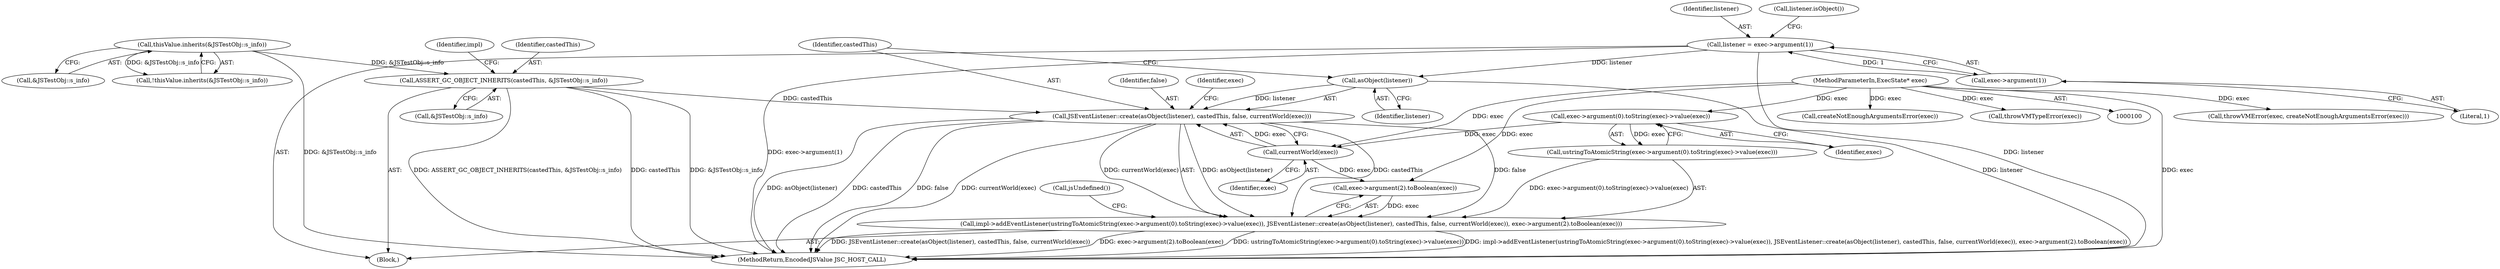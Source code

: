 digraph "0_Chrome_b944f670bb7a8a919daac497a4ea0536c954c201_24@API" {
"1000151" [label="(Call,JSEventListener::create(asObject(listener), castedThis, false, currentWorld(exec)))"];
"1000152" [label="(Call,asObject(listener))"];
"1000137" [label="(Call,listener = exec->argument(1))"];
"1000139" [label="(Call,exec->argument(1))"];
"1000117" [label="(Call,ASSERT_GC_OBJECT_INHERITS(castedThis, &JSTestObj::s_info))"];
"1000109" [label="(Call,thisValue.inherits(&JSTestObj::s_info))"];
"1000156" [label="(Call,currentWorld(exec))"];
"1000149" [label="(Call,exec->argument(0).toString(exec)->value(exec))"];
"1000101" [label="(MethodParameterIn,ExecState* exec)"];
"1000147" [label="(Call,impl->addEventListener(ustringToAtomicString(exec->argument(0).toString(exec)->value(exec)), JSEventListener::create(asObject(listener), castedThis, false, currentWorld(exec)), exec->argument(2).toBoolean(exec)))"];
"1000119" [label="(Call,&JSTestObj::s_info)"];
"1000157" [label="(Identifier,exec)"];
"1000138" [label="(Identifier,listener)"];
"1000150" [label="(Identifier,exec)"];
"1000156" [label="(Call,currentWorld(exec))"];
"1000163" [label="(MethodReturn,EncodedJSValue JSC_HOST_CALL)"];
"1000158" [label="(Call,exec->argument(2).toBoolean(exec))"];
"1000132" [label="(Call,throwVMError(exec, createNotEnoughArgumentsError(exec)))"];
"1000155" [label="(Identifier,false)"];
"1000162" [label="(Call,jsUndefined())"];
"1000108" [label="(Call,!thisValue.inherits(&JSTestObj::s_info))"];
"1000148" [label="(Call,ustringToAtomicString(exec->argument(0).toString(exec)->value(exec)))"];
"1000109" [label="(Call,thisValue.inherits(&JSTestObj::s_info))"];
"1000143" [label="(Call,listener.isObject())"];
"1000140" [label="(Literal,1)"];
"1000154" [label="(Identifier,castedThis)"];
"1000134" [label="(Call,createNotEnoughArgumentsError(exec))"];
"1000159" [label="(Identifier,exec)"];
"1000149" [label="(Call,exec->argument(0).toString(exec)->value(exec))"];
"1000110" [label="(Call,&JSTestObj::s_info)"];
"1000102" [label="(Block,)"];
"1000113" [label="(Call,throwVMTypeError(exec))"];
"1000153" [label="(Identifier,listener)"];
"1000147" [label="(Call,impl->addEventListener(ustringToAtomicString(exec->argument(0).toString(exec)->value(exec)), JSEventListener::create(asObject(listener), castedThis, false, currentWorld(exec)), exec->argument(2).toBoolean(exec)))"];
"1000151" [label="(Call,JSEventListener::create(asObject(listener), castedThis, false, currentWorld(exec)))"];
"1000101" [label="(MethodParameterIn,ExecState* exec)"];
"1000152" [label="(Call,asObject(listener))"];
"1000139" [label="(Call,exec->argument(1))"];
"1000118" [label="(Identifier,castedThis)"];
"1000137" [label="(Call,listener = exec->argument(1))"];
"1000123" [label="(Identifier,impl)"];
"1000117" [label="(Call,ASSERT_GC_OBJECT_INHERITS(castedThis, &JSTestObj::s_info))"];
"1000151" -> "1000147"  [label="AST: "];
"1000151" -> "1000156"  [label="CFG: "];
"1000152" -> "1000151"  [label="AST: "];
"1000154" -> "1000151"  [label="AST: "];
"1000155" -> "1000151"  [label="AST: "];
"1000156" -> "1000151"  [label="AST: "];
"1000159" -> "1000151"  [label="CFG: "];
"1000151" -> "1000163"  [label="DDG: asObject(listener)"];
"1000151" -> "1000163"  [label="DDG: castedThis"];
"1000151" -> "1000163"  [label="DDG: false"];
"1000151" -> "1000163"  [label="DDG: currentWorld(exec)"];
"1000151" -> "1000147"  [label="DDG: asObject(listener)"];
"1000151" -> "1000147"  [label="DDG: castedThis"];
"1000151" -> "1000147"  [label="DDG: false"];
"1000151" -> "1000147"  [label="DDG: currentWorld(exec)"];
"1000152" -> "1000151"  [label="DDG: listener"];
"1000117" -> "1000151"  [label="DDG: castedThis"];
"1000156" -> "1000151"  [label="DDG: exec"];
"1000152" -> "1000153"  [label="CFG: "];
"1000153" -> "1000152"  [label="AST: "];
"1000154" -> "1000152"  [label="CFG: "];
"1000152" -> "1000163"  [label="DDG: listener"];
"1000137" -> "1000152"  [label="DDG: listener"];
"1000137" -> "1000102"  [label="AST: "];
"1000137" -> "1000139"  [label="CFG: "];
"1000138" -> "1000137"  [label="AST: "];
"1000139" -> "1000137"  [label="AST: "];
"1000143" -> "1000137"  [label="CFG: "];
"1000137" -> "1000163"  [label="DDG: exec->argument(1)"];
"1000137" -> "1000163"  [label="DDG: listener"];
"1000139" -> "1000137"  [label="DDG: 1"];
"1000139" -> "1000140"  [label="CFG: "];
"1000140" -> "1000139"  [label="AST: "];
"1000117" -> "1000102"  [label="AST: "];
"1000117" -> "1000119"  [label="CFG: "];
"1000118" -> "1000117"  [label="AST: "];
"1000119" -> "1000117"  [label="AST: "];
"1000123" -> "1000117"  [label="CFG: "];
"1000117" -> "1000163"  [label="DDG: castedThis"];
"1000117" -> "1000163"  [label="DDG: &JSTestObj::s_info"];
"1000117" -> "1000163"  [label="DDG: ASSERT_GC_OBJECT_INHERITS(castedThis, &JSTestObj::s_info)"];
"1000109" -> "1000117"  [label="DDG: &JSTestObj::s_info"];
"1000109" -> "1000108"  [label="AST: "];
"1000109" -> "1000110"  [label="CFG: "];
"1000110" -> "1000109"  [label="AST: "];
"1000108" -> "1000109"  [label="CFG: "];
"1000109" -> "1000163"  [label="DDG: &JSTestObj::s_info"];
"1000109" -> "1000108"  [label="DDG: &JSTestObj::s_info"];
"1000156" -> "1000157"  [label="CFG: "];
"1000157" -> "1000156"  [label="AST: "];
"1000149" -> "1000156"  [label="DDG: exec"];
"1000101" -> "1000156"  [label="DDG: exec"];
"1000156" -> "1000158"  [label="DDG: exec"];
"1000149" -> "1000148"  [label="AST: "];
"1000149" -> "1000150"  [label="CFG: "];
"1000150" -> "1000149"  [label="AST: "];
"1000148" -> "1000149"  [label="CFG: "];
"1000149" -> "1000148"  [label="DDG: exec"];
"1000101" -> "1000149"  [label="DDG: exec"];
"1000101" -> "1000100"  [label="AST: "];
"1000101" -> "1000163"  [label="DDG: exec"];
"1000101" -> "1000113"  [label="DDG: exec"];
"1000101" -> "1000132"  [label="DDG: exec"];
"1000101" -> "1000134"  [label="DDG: exec"];
"1000101" -> "1000158"  [label="DDG: exec"];
"1000147" -> "1000102"  [label="AST: "];
"1000147" -> "1000158"  [label="CFG: "];
"1000148" -> "1000147"  [label="AST: "];
"1000158" -> "1000147"  [label="AST: "];
"1000162" -> "1000147"  [label="CFG: "];
"1000147" -> "1000163"  [label="DDG: JSEventListener::create(asObject(listener), castedThis, false, currentWorld(exec))"];
"1000147" -> "1000163"  [label="DDG: exec->argument(2).toBoolean(exec)"];
"1000147" -> "1000163"  [label="DDG: ustringToAtomicString(exec->argument(0).toString(exec)->value(exec))"];
"1000147" -> "1000163"  [label="DDG: impl->addEventListener(ustringToAtomicString(exec->argument(0).toString(exec)->value(exec)), JSEventListener::create(asObject(listener), castedThis, false, currentWorld(exec)), exec->argument(2).toBoolean(exec))"];
"1000148" -> "1000147"  [label="DDG: exec->argument(0).toString(exec)->value(exec)"];
"1000158" -> "1000147"  [label="DDG: exec"];
}
